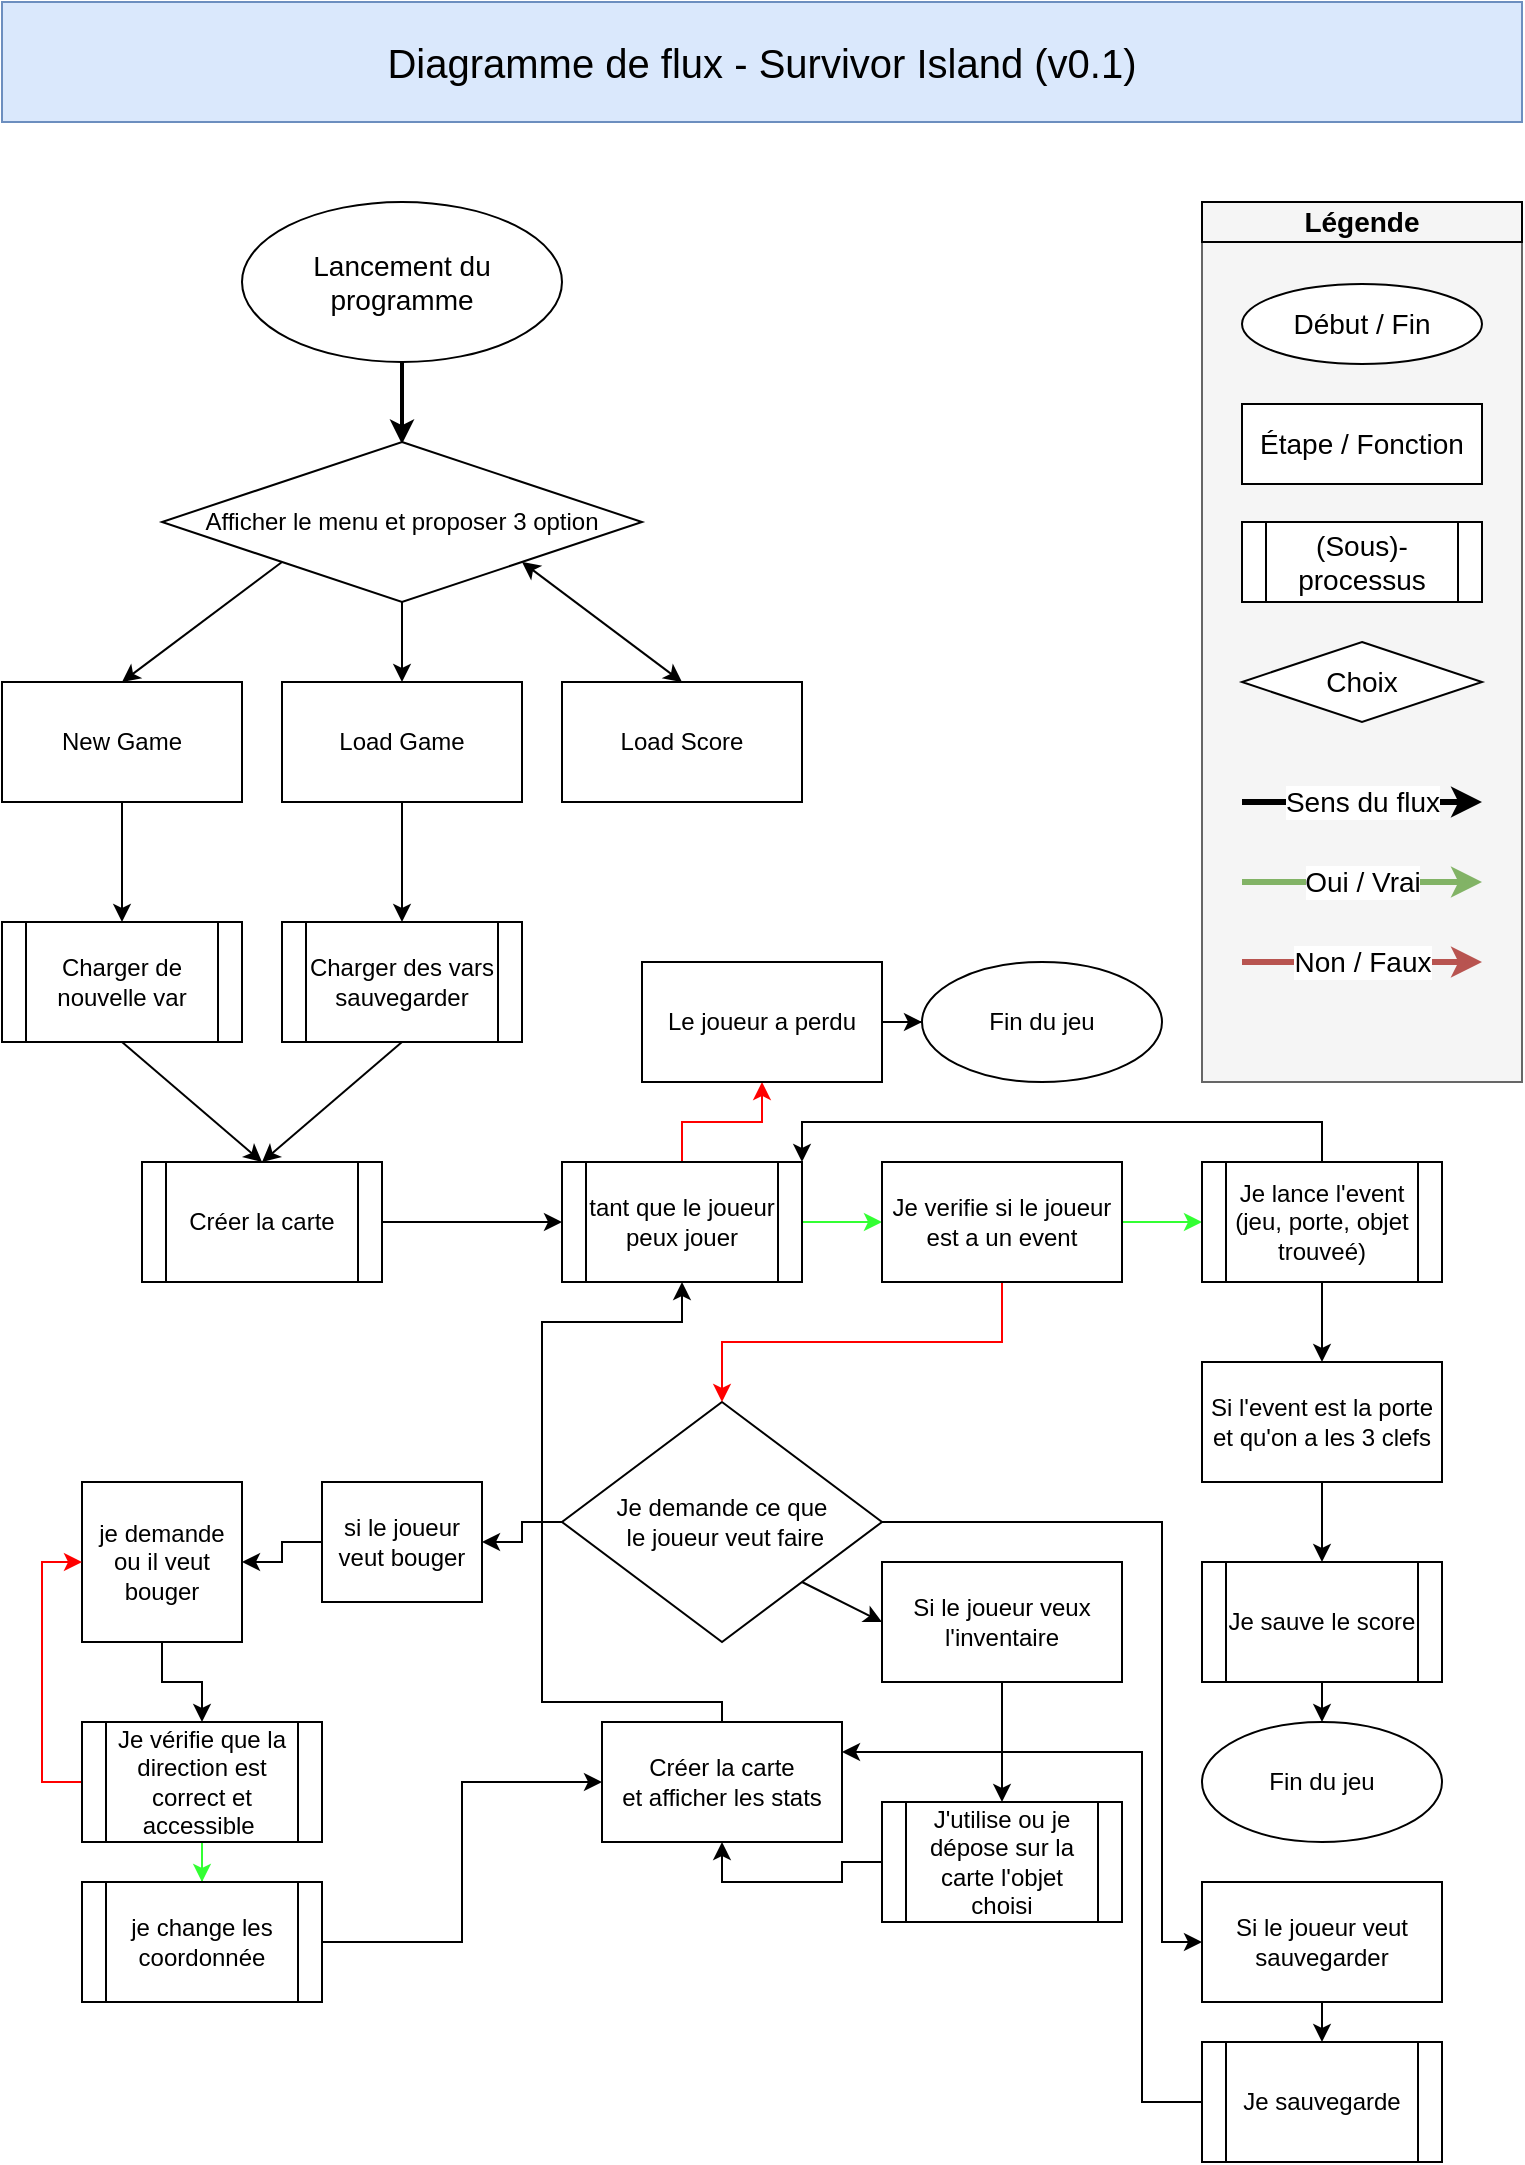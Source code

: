 <mxfile version="13.4.4" type="github" pages="2">
  <diagram id="AzEIsDcafKTdZ0FQHEe2" name="Main">
    <mxGraphModel dx="1038" dy="548" grid="1" gridSize="10" guides="1" tooltips="1" connect="1" arrows="1" fold="1" page="1" pageScale="1" pageWidth="827" pageHeight="1169" math="0" shadow="0">
      <root>
        <mxCell id="0" />
        <mxCell id="1" parent="0" />
        <mxCell id="J1IrTUOo9NOY3ZXj8_wb-12" value="" style="rounded=0;whiteSpace=wrap;html=1;fontSize=14;fillColor=#f5f5f5;strokeColor=#666666;fontColor=#333333;" parent="1" vertex="1">
          <mxGeometry x="640" y="120" width="160" height="440" as="geometry" />
        </mxCell>
        <mxCell id="J1IrTUOo9NOY3ZXj8_wb-1" value="Diagramme de flux - Survivor Island (v0.1)" style="text;html=1;strokeColor=#6c8ebf;fillColor=#dae8fc;align=center;verticalAlign=middle;whiteSpace=wrap;rounded=0;fontSize=20;" parent="1" vertex="1">
          <mxGeometry x="40" y="20" width="760" height="60" as="geometry" />
        </mxCell>
        <mxCell id="J1IrTUOo9NOY3ZXj8_wb-2" value="Début / Fin" style="ellipse;whiteSpace=wrap;html=1;fontSize=14;" parent="1" vertex="1">
          <mxGeometry x="660" y="161" width="120" height="40" as="geometry" />
        </mxCell>
        <mxCell id="J1IrTUOo9NOY3ZXj8_wb-3" value="Étape / Fonction" style="rounded=0;whiteSpace=wrap;html=1;fontSize=14;" parent="1" vertex="1">
          <mxGeometry x="660" y="221" width="120" height="40" as="geometry" />
        </mxCell>
        <mxCell id="J1IrTUOo9NOY3ZXj8_wb-4" value="Choix" style="rhombus;whiteSpace=wrap;html=1;fontSize=14;" parent="1" vertex="1">
          <mxGeometry x="660" y="340" width="120" height="40" as="geometry" />
        </mxCell>
        <mxCell id="J1IrTUOo9NOY3ZXj8_wb-6" value="Sens du flux" style="endArrow=classic;html=1;fontSize=14;strokeWidth=3;" parent="1" edge="1">
          <mxGeometry width="50" height="50" relative="1" as="geometry">
            <mxPoint x="660" y="420" as="sourcePoint" />
            <mxPoint x="780" y="420" as="targetPoint" />
          </mxGeometry>
        </mxCell>
        <mxCell id="J1IrTUOo9NOY3ZXj8_wb-7" value="&lt;div&gt;Oui / Vrai&lt;/div&gt;" style="endArrow=classic;html=1;fontSize=14;fillColor=#d5e8d4;strokeColor=#82b366;strokeWidth=3;" parent="1" edge="1">
          <mxGeometry width="50" height="50" relative="1" as="geometry">
            <mxPoint x="660" y="460" as="sourcePoint" />
            <mxPoint x="780" y="460" as="targetPoint" />
          </mxGeometry>
        </mxCell>
        <mxCell id="J1IrTUOo9NOY3ZXj8_wb-11" value="Non / Faux" style="endArrow=classic;html=1;fontSize=14;fillColor=#f8cecc;strokeColor=#b85450;strokeWidth=3;" parent="1" edge="1">
          <mxGeometry width="50" height="50" relative="1" as="geometry">
            <mxPoint x="660" y="500" as="sourcePoint" />
            <mxPoint x="780" y="500" as="targetPoint" />
          </mxGeometry>
        </mxCell>
        <mxCell id="J1IrTUOo9NOY3ZXj8_wb-13" value="Légende" style="text;html=1;strokeColor=#000000;fillColor=none;align=center;verticalAlign=middle;whiteSpace=wrap;rounded=0;fontSize=14;fontStyle=1" parent="1" vertex="1">
          <mxGeometry x="640" y="120" width="160" height="20" as="geometry" />
        </mxCell>
        <mxCell id="J1IrTUOo9NOY3ZXj8_wb-15" value="Lancement du programme" style="ellipse;whiteSpace=wrap;html=1;fontSize=14;" parent="1" vertex="1">
          <mxGeometry x="160" y="120" width="160" height="80" as="geometry" />
        </mxCell>
        <mxCell id="J1IrTUOo9NOY3ZXj8_wb-19" value="" style="endArrow=classic;html=1;fontSize=14;strokeWidth=2;exitX=0.5;exitY=1;exitDx=0;exitDy=0;entryX=0.5;entryY=0;entryDx=0;entryDy=0;" parent="1" source="J1IrTUOo9NOY3ZXj8_wb-15" edge="1">
          <mxGeometry width="50" height="50" relative="1" as="geometry">
            <mxPoint x="390" y="180.5" as="sourcePoint" />
            <mxPoint x="240" y="241" as="targetPoint" />
          </mxGeometry>
        </mxCell>
        <mxCell id="i5pnl8YPn5c8DjLy_5TZ-1" value="(Sous)-processus" style="shape=process;whiteSpace=wrap;html=1;backgroundOutline=1;fontSize=14;" parent="1" vertex="1">
          <mxGeometry x="660" y="280" width="120" height="40" as="geometry" />
        </mxCell>
        <mxCell id="OEOKQI-eKIe9LrGtlkYa-2" value="Afficher le menu et proposer 3 option" style="rhombus;whiteSpace=wrap;html=1;" parent="1" vertex="1">
          <mxGeometry x="120" y="240" width="240" height="80" as="geometry" />
        </mxCell>
        <mxCell id="OEOKQI-eKIe9LrGtlkYa-6" value="" style="endArrow=classic;html=1;exitX=0.5;exitY=1;exitDx=0;exitDy=0;entryX=0.5;entryY=0;entryDx=0;entryDy=0;" parent="1" source="OEOKQI-eKIe9LrGtlkYa-2" target="5nfX74ZdlAHGsx7aPMXG-9" edge="1">
          <mxGeometry width="50" height="50" relative="1" as="geometry">
            <mxPoint x="390" y="380" as="sourcePoint" />
            <mxPoint x="240" y="360" as="targetPoint" />
          </mxGeometry>
        </mxCell>
        <mxCell id="OEOKQI-eKIe9LrGtlkYa-7" value="" style="endArrow=classic;html=1;entryX=0.5;entryY=0;entryDx=0;entryDy=0;exitX=0;exitY=1;exitDx=0;exitDy=0;" parent="1" source="OEOKQI-eKIe9LrGtlkYa-2" target="5nfX74ZdlAHGsx7aPMXG-11" edge="1">
          <mxGeometry width="50" height="50" relative="1" as="geometry">
            <mxPoint x="390" y="380" as="sourcePoint" />
            <mxPoint x="100" y="360" as="targetPoint" />
          </mxGeometry>
        </mxCell>
        <mxCell id="OEOKQI-eKIe9LrGtlkYa-8" value="" style="endArrow=classic;startArrow=classic;html=1;entryX=1;entryY=1;entryDx=0;entryDy=0;exitX=0.5;exitY=0;exitDx=0;exitDy=0;" parent="1" source="5nfX74ZdlAHGsx7aPMXG-8" target="OEOKQI-eKIe9LrGtlkYa-2" edge="1">
          <mxGeometry width="50" height="50" relative="1" as="geometry">
            <mxPoint x="380" y="360" as="sourcePoint" />
            <mxPoint x="440" y="330" as="targetPoint" />
          </mxGeometry>
        </mxCell>
        <mxCell id="OEOKQI-eKIe9LrGtlkYa-9" value="Charger de nouvelle var" style="shape=process;whiteSpace=wrap;html=1;backgroundOutline=1;" parent="1" vertex="1">
          <mxGeometry x="40" y="480" width="120" height="60" as="geometry" />
        </mxCell>
        <mxCell id="OEOKQI-eKIe9LrGtlkYa-10" value="Charger des vars sauvegarder" style="shape=process;whiteSpace=wrap;html=1;backgroundOutline=1;" parent="1" vertex="1">
          <mxGeometry x="180" y="480" width="120" height="60" as="geometry" />
        </mxCell>
        <mxCell id="OEOKQI-eKIe9LrGtlkYa-11" value="" style="endArrow=classic;html=1;exitX=0.5;exitY=1;exitDx=0;exitDy=0;entryX=0.5;entryY=0;entryDx=0;entryDy=0;" parent="1" source="5nfX74ZdlAHGsx7aPMXG-9" target="OEOKQI-eKIe9LrGtlkYa-10" edge="1">
          <mxGeometry width="50" height="50" relative="1" as="geometry">
            <mxPoint x="240" y="420" as="sourcePoint" />
            <mxPoint x="440" y="530" as="targetPoint" />
          </mxGeometry>
        </mxCell>
        <mxCell id="OEOKQI-eKIe9LrGtlkYa-12" value="" style="endArrow=classic;html=1;exitX=0.5;exitY=1;exitDx=0;exitDy=0;entryX=0.5;entryY=0;entryDx=0;entryDy=0;" parent="1" source="5nfX74ZdlAHGsx7aPMXG-11" target="OEOKQI-eKIe9LrGtlkYa-9" edge="1">
          <mxGeometry width="50" height="50" relative="1" as="geometry">
            <mxPoint x="100" y="420" as="sourcePoint" />
            <mxPoint x="250" y="490" as="targetPoint" />
          </mxGeometry>
        </mxCell>
        <mxCell id="OEOKQI-eKIe9LrGtlkYa-13" value="Créer la carte" style="shape=process;whiteSpace=wrap;html=1;backgroundOutline=1;" parent="1" vertex="1">
          <mxGeometry x="110" y="600" width="120" height="60" as="geometry" />
        </mxCell>
        <mxCell id="OEOKQI-eKIe9LrGtlkYa-15" value="" style="endArrow=classic;html=1;entryX=0.5;entryY=0;entryDx=0;entryDy=0;exitX=0.5;exitY=1;exitDx=0;exitDy=0;" parent="1" source="OEOKQI-eKIe9LrGtlkYa-10" target="OEOKQI-eKIe9LrGtlkYa-13" edge="1">
          <mxGeometry width="50" height="50" relative="1" as="geometry">
            <mxPoint x="390" y="680" as="sourcePoint" />
            <mxPoint x="440" y="630" as="targetPoint" />
          </mxGeometry>
        </mxCell>
        <mxCell id="OEOKQI-eKIe9LrGtlkYa-16" value="" style="endArrow=classic;html=1;entryX=0.5;entryY=0;entryDx=0;entryDy=0;exitX=0.5;exitY=1;exitDx=0;exitDy=0;" parent="1" source="OEOKQI-eKIe9LrGtlkYa-9" target="OEOKQI-eKIe9LrGtlkYa-13" edge="1">
          <mxGeometry width="50" height="50" relative="1" as="geometry">
            <mxPoint x="250" y="550" as="sourcePoint" />
            <mxPoint x="180" y="610" as="targetPoint" />
          </mxGeometry>
        </mxCell>
        <mxCell id="5nfX74ZdlAHGsx7aPMXG-21" style="edgeStyle=orthogonalEdgeStyle;rounded=0;orthogonalLoop=1;jettySize=auto;html=1;strokeColor=#33FF33;" edge="1" parent="1" source="OEOKQI-eKIe9LrGtlkYa-17" target="5nfX74ZdlAHGsx7aPMXG-20">
          <mxGeometry relative="1" as="geometry" />
        </mxCell>
        <mxCell id="5nfX74ZdlAHGsx7aPMXG-27" style="edgeStyle=orthogonalEdgeStyle;rounded=0;orthogonalLoop=1;jettySize=auto;html=1;entryX=0.5;entryY=1;entryDx=0;entryDy=0;strokeColor=#FF0000;" edge="1" parent="1" source="OEOKQI-eKIe9LrGtlkYa-17" target="5nfX74ZdlAHGsx7aPMXG-26">
          <mxGeometry relative="1" as="geometry" />
        </mxCell>
        <mxCell id="OEOKQI-eKIe9LrGtlkYa-17" value="tant que le joueur peux jouer" style="shape=process;whiteSpace=wrap;html=1;backgroundOutline=1;" parent="1" vertex="1">
          <mxGeometry x="320" y="600" width="120" height="60" as="geometry" />
        </mxCell>
        <mxCell id="OEOKQI-eKIe9LrGtlkYa-18" value="" style="endArrow=classic;html=1;exitX=1;exitY=0.5;exitDx=0;exitDy=0;entryX=0;entryY=0.5;entryDx=0;entryDy=0;" parent="1" source="OEOKQI-eKIe9LrGtlkYa-13" target="OEOKQI-eKIe9LrGtlkYa-17" edge="1">
          <mxGeometry width="50" height="50" relative="1" as="geometry">
            <mxPoint x="390" y="780" as="sourcePoint" />
            <mxPoint x="440" y="730" as="targetPoint" />
          </mxGeometry>
        </mxCell>
        <mxCell id="5nfX74ZdlAHGsx7aPMXG-4" style="edgeStyle=orthogonalEdgeStyle;rounded=0;orthogonalLoop=1;jettySize=auto;html=1;entryX=1;entryY=0.5;entryDx=0;entryDy=0;" edge="1" parent="1" source="OEOKQI-eKIe9LrGtlkYa-20" target="5nfX74ZdlAHGsx7aPMXG-3">
          <mxGeometry relative="1" as="geometry" />
        </mxCell>
        <mxCell id="5nfX74ZdlAHGsx7aPMXG-42" style="edgeStyle=orthogonalEdgeStyle;rounded=0;orthogonalLoop=1;jettySize=auto;html=1;entryX=0;entryY=0.5;entryDx=0;entryDy=0;strokeColor=#000000;" edge="1" parent="1" source="OEOKQI-eKIe9LrGtlkYa-20" target="5nfX74ZdlAHGsx7aPMXG-39">
          <mxGeometry relative="1" as="geometry">
            <Array as="points">
              <mxPoint x="620" y="780" />
              <mxPoint x="620" y="990" />
            </Array>
          </mxGeometry>
        </mxCell>
        <mxCell id="OEOKQI-eKIe9LrGtlkYa-20" value="Je demande ce que&lt;br&gt;&amp;nbsp;le joueur veut faire" style="rhombus;whiteSpace=wrap;html=1;" parent="1" vertex="1">
          <mxGeometry x="320" y="720" width="160" height="120" as="geometry" />
        </mxCell>
        <mxCell id="5nfX74ZdlAHGsx7aPMXG-6" style="edgeStyle=orthogonalEdgeStyle;rounded=0;orthogonalLoop=1;jettySize=auto;html=1;" edge="1" parent="1" source="5nfX74ZdlAHGsx7aPMXG-3" target="5nfX74ZdlAHGsx7aPMXG-5">
          <mxGeometry relative="1" as="geometry" />
        </mxCell>
        <mxCell id="5nfX74ZdlAHGsx7aPMXG-3" value="si le joueur veut bouger" style="rounded=0;whiteSpace=wrap;html=1;" vertex="1" parent="1">
          <mxGeometry x="200" y="760" width="80" height="60" as="geometry" />
        </mxCell>
        <mxCell id="5nfX74ZdlAHGsx7aPMXG-12" style="edgeStyle=orthogonalEdgeStyle;rounded=0;orthogonalLoop=1;jettySize=auto;html=1;" edge="1" parent="1" source="5nfX74ZdlAHGsx7aPMXG-5" target="5nfX74ZdlAHGsx7aPMXG-7">
          <mxGeometry relative="1" as="geometry" />
        </mxCell>
        <mxCell id="5nfX74ZdlAHGsx7aPMXG-5" value="je demande ou il veut bouger" style="whiteSpace=wrap;html=1;aspect=fixed;" vertex="1" parent="1">
          <mxGeometry x="80" y="760" width="80" height="80" as="geometry" />
        </mxCell>
        <mxCell id="5nfX74ZdlAHGsx7aPMXG-13" style="edgeStyle=orthogonalEdgeStyle;rounded=0;orthogonalLoop=1;jettySize=auto;html=1;entryX=0;entryY=0.5;entryDx=0;entryDy=0;fillColor=#f8cecc;strokeColor=#FF0000;" edge="1" parent="1" source="5nfX74ZdlAHGsx7aPMXG-7" target="5nfX74ZdlAHGsx7aPMXG-5">
          <mxGeometry relative="1" as="geometry">
            <Array as="points">
              <mxPoint x="60" y="910" />
              <mxPoint x="60" y="800" />
            </Array>
          </mxGeometry>
        </mxCell>
        <mxCell id="5nfX74ZdlAHGsx7aPMXG-16" style="edgeStyle=orthogonalEdgeStyle;rounded=0;orthogonalLoop=1;jettySize=auto;html=1;strokeColor=#33FF33;" edge="1" parent="1" source="5nfX74ZdlAHGsx7aPMXG-7" target="5nfX74ZdlAHGsx7aPMXG-14">
          <mxGeometry relative="1" as="geometry" />
        </mxCell>
        <mxCell id="5nfX74ZdlAHGsx7aPMXG-7" value="Je vérifie que la direction est correct et accessible&amp;nbsp;" style="shape=process;whiteSpace=wrap;html=1;backgroundOutline=1;" vertex="1" parent="1">
          <mxGeometry x="80" y="880" width="120" height="60" as="geometry" />
        </mxCell>
        <mxCell id="5nfX74ZdlAHGsx7aPMXG-8" value="&lt;span&gt;Load Score&lt;/span&gt;" style="rounded=0;whiteSpace=wrap;html=1;" vertex="1" parent="1">
          <mxGeometry x="320" y="360" width="120" height="60" as="geometry" />
        </mxCell>
        <mxCell id="5nfX74ZdlAHGsx7aPMXG-9" value="Load Game" style="rounded=0;whiteSpace=wrap;html=1;" vertex="1" parent="1">
          <mxGeometry x="180" y="360" width="120" height="60" as="geometry" />
        </mxCell>
        <mxCell id="5nfX74ZdlAHGsx7aPMXG-11" value="New Game" style="rounded=0;whiteSpace=wrap;html=1;" vertex="1" parent="1">
          <mxGeometry x="40" y="360" width="120" height="60" as="geometry" />
        </mxCell>
        <mxCell id="5nfX74ZdlAHGsx7aPMXG-17" style="edgeStyle=orthogonalEdgeStyle;rounded=0;orthogonalLoop=1;jettySize=auto;html=1;entryX=0;entryY=0.5;entryDx=0;entryDy=0;" edge="1" parent="1" source="5nfX74ZdlAHGsx7aPMXG-14" target="5nfX74ZdlAHGsx7aPMXG-15">
          <mxGeometry relative="1" as="geometry" />
        </mxCell>
        <mxCell id="5nfX74ZdlAHGsx7aPMXG-14" value="je change les coordonnée" style="shape=process;whiteSpace=wrap;html=1;backgroundOutline=1;" vertex="1" parent="1">
          <mxGeometry x="80" y="960" width="120" height="60" as="geometry" />
        </mxCell>
        <mxCell id="5nfX74ZdlAHGsx7aPMXG-18" style="edgeStyle=orthogonalEdgeStyle;rounded=0;orthogonalLoop=1;jettySize=auto;html=1;strokeColor=#000000;" edge="1" parent="1" source="5nfX74ZdlAHGsx7aPMXG-15">
          <mxGeometry relative="1" as="geometry">
            <mxPoint x="380" y="660" as="targetPoint" />
            <Array as="points">
              <mxPoint x="400" y="870" />
              <mxPoint x="310" y="870" />
              <mxPoint x="310" y="680" />
              <mxPoint x="380" y="680" />
              <mxPoint x="380" y="660" />
            </Array>
          </mxGeometry>
        </mxCell>
        <mxCell id="5nfX74ZdlAHGsx7aPMXG-15" value="Créer la carte&lt;br&gt;et afficher les stats" style="rounded=0;whiteSpace=wrap;html=1;" vertex="1" parent="1">
          <mxGeometry x="340" y="880" width="120" height="60" as="geometry" />
        </mxCell>
        <mxCell id="5nfX74ZdlAHGsx7aPMXG-22" style="edgeStyle=orthogonalEdgeStyle;rounded=0;orthogonalLoop=1;jettySize=auto;html=1;entryX=0.5;entryY=0;entryDx=0;entryDy=0;strokeColor=#FF0000;" edge="1" parent="1" source="5nfX74ZdlAHGsx7aPMXG-20" target="OEOKQI-eKIe9LrGtlkYa-20">
          <mxGeometry relative="1" as="geometry" />
        </mxCell>
        <mxCell id="5nfX74ZdlAHGsx7aPMXG-24" style="edgeStyle=orthogonalEdgeStyle;rounded=0;orthogonalLoop=1;jettySize=auto;html=1;strokeColor=#33FF33;" edge="1" parent="1" source="5nfX74ZdlAHGsx7aPMXG-20" target="5nfX74ZdlAHGsx7aPMXG-23">
          <mxGeometry relative="1" as="geometry" />
        </mxCell>
        <mxCell id="5nfX74ZdlAHGsx7aPMXG-20" value="Je verifie si le joueur est a un event" style="rounded=0;whiteSpace=wrap;html=1;" vertex="1" parent="1">
          <mxGeometry x="480" y="600" width="120" height="60" as="geometry" />
        </mxCell>
        <mxCell id="5nfX74ZdlAHGsx7aPMXG-30" style="edgeStyle=orthogonalEdgeStyle;rounded=0;orthogonalLoop=1;jettySize=auto;html=1;entryX=1;entryY=0;entryDx=0;entryDy=0;strokeColor=#000000;" edge="1" parent="1" source="5nfX74ZdlAHGsx7aPMXG-23" target="OEOKQI-eKIe9LrGtlkYa-17">
          <mxGeometry relative="1" as="geometry">
            <Array as="points">
              <mxPoint x="700" y="580" />
              <mxPoint x="440" y="580" />
            </Array>
          </mxGeometry>
        </mxCell>
        <mxCell id="5nfX74ZdlAHGsx7aPMXG-32" style="edgeStyle=orthogonalEdgeStyle;rounded=0;orthogonalLoop=1;jettySize=auto;html=1;entryX=0.5;entryY=0;entryDx=0;entryDy=0;strokeColor=#000000;" edge="1" parent="1" source="5nfX74ZdlAHGsx7aPMXG-23" target="5nfX74ZdlAHGsx7aPMXG-31">
          <mxGeometry relative="1" as="geometry" />
        </mxCell>
        <mxCell id="5nfX74ZdlAHGsx7aPMXG-23" value="Je lance l&#39;event&lt;br&gt;(jeu, porte, objet trouveé)" style="shape=process;whiteSpace=wrap;html=1;backgroundOutline=1;" vertex="1" parent="1">
          <mxGeometry x="640" y="600" width="120" height="60" as="geometry" />
        </mxCell>
        <mxCell id="5nfX74ZdlAHGsx7aPMXG-29" style="edgeStyle=orthogonalEdgeStyle;rounded=0;orthogonalLoop=1;jettySize=auto;html=1;" edge="1" parent="1" source="5nfX74ZdlAHGsx7aPMXG-26" target="5nfX74ZdlAHGsx7aPMXG-28">
          <mxGeometry relative="1" as="geometry" />
        </mxCell>
        <mxCell id="5nfX74ZdlAHGsx7aPMXG-26" value="Le joueur a perdu" style="rounded=0;whiteSpace=wrap;html=1;" vertex="1" parent="1">
          <mxGeometry x="360" y="500" width="120" height="60" as="geometry" />
        </mxCell>
        <mxCell id="5nfX74ZdlAHGsx7aPMXG-28" value="Fin du jeu" style="ellipse;whiteSpace=wrap;html=1;" vertex="1" parent="1">
          <mxGeometry x="500" y="500" width="120" height="60" as="geometry" />
        </mxCell>
        <mxCell id="5nfX74ZdlAHGsx7aPMXG-33" style="edgeStyle=orthogonalEdgeStyle;rounded=0;orthogonalLoop=1;jettySize=auto;html=1;strokeColor=#000000;entryX=0.5;entryY=0;entryDx=0;entryDy=0;" edge="1" parent="1" source="5nfX74ZdlAHGsx7aPMXG-31" target="5nfX74ZdlAHGsx7aPMXG-36">
          <mxGeometry relative="1" as="geometry">
            <mxPoint x="700" y="800" as="targetPoint" />
          </mxGeometry>
        </mxCell>
        <mxCell id="5nfX74ZdlAHGsx7aPMXG-31" value="Si l&#39;event est la porte et qu&#39;on a les 3 clefs" style="rounded=0;whiteSpace=wrap;html=1;" vertex="1" parent="1">
          <mxGeometry x="640" y="700" width="120" height="60" as="geometry" />
        </mxCell>
        <mxCell id="5nfX74ZdlAHGsx7aPMXG-36" value="Je sauve le score" style="shape=process;whiteSpace=wrap;html=1;backgroundOutline=1;" vertex="1" parent="1">
          <mxGeometry x="640" y="800" width="120" height="60" as="geometry" />
        </mxCell>
        <mxCell id="5nfX74ZdlAHGsx7aPMXG-37" value="Fin du jeu" style="ellipse;whiteSpace=wrap;html=1;" vertex="1" parent="1">
          <mxGeometry x="640" y="880" width="120" height="60" as="geometry" />
        </mxCell>
        <mxCell id="5nfX74ZdlAHGsx7aPMXG-38" value="" style="endArrow=classic;html=1;strokeColor=#000000;exitX=0.5;exitY=1;exitDx=0;exitDy=0;entryX=0.5;entryY=0;entryDx=0;entryDy=0;" edge="1" parent="1" source="5nfX74ZdlAHGsx7aPMXG-36" target="5nfX74ZdlAHGsx7aPMXG-37">
          <mxGeometry width="50" height="50" relative="1" as="geometry">
            <mxPoint x="440" y="840" as="sourcePoint" />
            <mxPoint x="490" y="790" as="targetPoint" />
          </mxGeometry>
        </mxCell>
        <mxCell id="5nfX74ZdlAHGsx7aPMXG-39" value="Si le joueur veut sauvegarder" style="rounded=0;whiteSpace=wrap;html=1;" vertex="1" parent="1">
          <mxGeometry x="640" y="960" width="120" height="60" as="geometry" />
        </mxCell>
        <mxCell id="5nfX74ZdlAHGsx7aPMXG-44" style="edgeStyle=orthogonalEdgeStyle;rounded=0;orthogonalLoop=1;jettySize=auto;html=1;entryX=1;entryY=0.25;entryDx=0;entryDy=0;strokeColor=#000000;" edge="1" parent="1" source="5nfX74ZdlAHGsx7aPMXG-40" target="5nfX74ZdlAHGsx7aPMXG-15">
          <mxGeometry relative="1" as="geometry">
            <Array as="points">
              <mxPoint x="610" y="1070" />
              <mxPoint x="610" y="895" />
            </Array>
          </mxGeometry>
        </mxCell>
        <mxCell id="5nfX74ZdlAHGsx7aPMXG-40" value="Je sauvegarde" style="shape=process;whiteSpace=wrap;html=1;backgroundOutline=1;" vertex="1" parent="1">
          <mxGeometry x="640" y="1040" width="120" height="60" as="geometry" />
        </mxCell>
        <mxCell id="5nfX74ZdlAHGsx7aPMXG-41" value="" style="endArrow=classic;html=1;strokeColor=#000000;exitX=0.5;exitY=1;exitDx=0;exitDy=0;entryX=0.5;entryY=0;entryDx=0;entryDy=0;" edge="1" parent="1" source="5nfX74ZdlAHGsx7aPMXG-39" target="5nfX74ZdlAHGsx7aPMXG-40">
          <mxGeometry width="50" height="50" relative="1" as="geometry">
            <mxPoint x="440" y="1110" as="sourcePoint" />
            <mxPoint x="490" y="1060" as="targetPoint" />
          </mxGeometry>
        </mxCell>
        <mxCell id="5nfX74ZdlAHGsx7aPMXG-48" style="edgeStyle=orthogonalEdgeStyle;rounded=0;orthogonalLoop=1;jettySize=auto;html=1;entryX=0.5;entryY=0;entryDx=0;entryDy=0;strokeColor=#000000;" edge="1" parent="1" source="5nfX74ZdlAHGsx7aPMXG-45" target="5nfX74ZdlAHGsx7aPMXG-47">
          <mxGeometry relative="1" as="geometry" />
        </mxCell>
        <mxCell id="5nfX74ZdlAHGsx7aPMXG-45" value="Si le joueur veux l&#39;inventaire" style="rounded=0;whiteSpace=wrap;html=1;" vertex="1" parent="1">
          <mxGeometry x="480" y="800" width="120" height="60" as="geometry" />
        </mxCell>
        <mxCell id="5nfX74ZdlAHGsx7aPMXG-46" value="" style="endArrow=classic;html=1;strokeColor=#000000;exitX=1;exitY=1;exitDx=0;exitDy=0;entryX=0;entryY=0.5;entryDx=0;entryDy=0;" edge="1" parent="1" source="OEOKQI-eKIe9LrGtlkYa-20" target="5nfX74ZdlAHGsx7aPMXG-45">
          <mxGeometry width="50" height="50" relative="1" as="geometry">
            <mxPoint x="440" y="920" as="sourcePoint" />
            <mxPoint x="490" y="870" as="targetPoint" />
          </mxGeometry>
        </mxCell>
        <mxCell id="5nfX74ZdlAHGsx7aPMXG-49" style="edgeStyle=orthogonalEdgeStyle;rounded=0;orthogonalLoop=1;jettySize=auto;html=1;entryX=0.5;entryY=1;entryDx=0;entryDy=0;strokeColor=#000000;" edge="1" parent="1" source="5nfX74ZdlAHGsx7aPMXG-47" target="5nfX74ZdlAHGsx7aPMXG-15">
          <mxGeometry relative="1" as="geometry" />
        </mxCell>
        <mxCell id="5nfX74ZdlAHGsx7aPMXG-47" value="J&#39;utilise ou je dépose sur la carte l&#39;objet choisi" style="shape=process;whiteSpace=wrap;html=1;backgroundOutline=1;" vertex="1" parent="1">
          <mxGeometry x="480" y="920" width="120" height="60" as="geometry" />
        </mxCell>
      </root>
    </mxGraphModel>
  </diagram>
  <diagram name="DataInitialization" id="Hzd9iCR9h2EO_1jAb71H">
    <mxGraphModel dx="1038" dy="607" grid="1" gridSize="10" guides="1" tooltips="1" connect="1" arrows="1" fold="1" page="1" pageScale="1" pageWidth="827" pageHeight="1169" math="0" shadow="0">
      <root>
        <mxCell id="fu7kZ0SEieJU177dOTh--0" />
        <mxCell id="fu7kZ0SEieJU177dOTh--1" parent="fu7kZ0SEieJU177dOTh--0" />
        <mxCell id="fu7kZ0SEieJU177dOTh--2" value="" style="rounded=0;whiteSpace=wrap;html=1;fontSize=14;fillColor=#f5f5f5;strokeColor=#666666;fontColor=#333333;" vertex="1" parent="fu7kZ0SEieJU177dOTh--1">
          <mxGeometry x="640" y="120" width="160" height="440" as="geometry" />
        </mxCell>
        <mxCell id="fu7kZ0SEieJU177dOTh--3" value="Diagramme de flux - Le petit train robot&lt;br&gt;Initialisation des données" style="text;html=1;strokeColor=#6c8ebf;fillColor=#dae8fc;align=center;verticalAlign=middle;whiteSpace=wrap;rounded=0;fontSize=20;" vertex="1" parent="fu7kZ0SEieJU177dOTh--1">
          <mxGeometry x="40" y="20" width="760" height="60" as="geometry" />
        </mxCell>
        <mxCell id="fu7kZ0SEieJU177dOTh--4" value="Début / Fin" style="ellipse;whiteSpace=wrap;html=1;fontSize=14;" vertex="1" parent="fu7kZ0SEieJU177dOTh--1">
          <mxGeometry x="660" y="161" width="120" height="40" as="geometry" />
        </mxCell>
        <mxCell id="fu7kZ0SEieJU177dOTh--5" value="Étape / Fonction" style="rounded=0;whiteSpace=wrap;html=1;fontSize=14;" vertex="1" parent="fu7kZ0SEieJU177dOTh--1">
          <mxGeometry x="660" y="221" width="120" height="40" as="geometry" />
        </mxCell>
        <mxCell id="fu7kZ0SEieJU177dOTh--6" value="Choix" style="rhombus;whiteSpace=wrap;html=1;fontSize=14;" vertex="1" parent="fu7kZ0SEieJU177dOTh--1">
          <mxGeometry x="660" y="340" width="120" height="40" as="geometry" />
        </mxCell>
        <mxCell id="fu7kZ0SEieJU177dOTh--7" value="Sens du flux" style="endArrow=classic;html=1;fontSize=14;strokeWidth=3;" edge="1" parent="fu7kZ0SEieJU177dOTh--1">
          <mxGeometry width="50" height="50" relative="1" as="geometry">
            <mxPoint x="660" y="420" as="sourcePoint" />
            <mxPoint x="780" y="420" as="targetPoint" />
          </mxGeometry>
        </mxCell>
        <mxCell id="fu7kZ0SEieJU177dOTh--8" value="&lt;div&gt;Oui / Vrai&lt;/div&gt;" style="endArrow=classic;html=1;fontSize=14;fillColor=#d5e8d4;strokeColor=#82b366;strokeWidth=3;" edge="1" parent="fu7kZ0SEieJU177dOTh--1">
          <mxGeometry width="50" height="50" relative="1" as="geometry">
            <mxPoint x="660" y="460" as="sourcePoint" />
            <mxPoint x="780" y="460" as="targetPoint" />
          </mxGeometry>
        </mxCell>
        <mxCell id="fu7kZ0SEieJU177dOTh--9" value="Non / Faux" style="endArrow=classic;html=1;fontSize=14;fillColor=#f8cecc;strokeColor=#b85450;strokeWidth=3;" edge="1" parent="fu7kZ0SEieJU177dOTh--1">
          <mxGeometry width="50" height="50" relative="1" as="geometry">
            <mxPoint x="660" y="500" as="sourcePoint" />
            <mxPoint x="780" y="500" as="targetPoint" />
          </mxGeometry>
        </mxCell>
        <mxCell id="fu7kZ0SEieJU177dOTh--10" value="Légende" style="text;html=1;strokeColor=#000000;fillColor=none;align=center;verticalAlign=middle;whiteSpace=wrap;rounded=0;fontSize=14;fontStyle=1" vertex="1" parent="fu7kZ0SEieJU177dOTh--1">
          <mxGeometry x="640" y="120" width="160" height="20" as="geometry" />
        </mxCell>
        <mxCell id="fu7kZ0SEieJU177dOTh--11" value="Entrée dans&lt;br&gt;le processus" style="ellipse;whiteSpace=wrap;html=1;fontSize=14;" vertex="1" parent="fu7kZ0SEieJU177dOTh--1">
          <mxGeometry x="40" y="120" width="160" height="80" as="geometry" />
        </mxCell>
        <mxCell id="fu7kZ0SEieJU177dOTh--12" value="Demander la longueur&lt;br&gt;de la voie ferrée&lt;br&gt;&lt;b&gt;RailroadLength&lt;/b&gt;" style="rounded=0;whiteSpace=wrap;html=1;fontSize=14;" vertex="1" parent="fu7kZ0SEieJU177dOTh--1">
          <mxGeometry x="40" y="241" width="160" height="79" as="geometry" />
        </mxCell>
        <mxCell id="fu7kZ0SEieJU177dOTh--13" style="edgeStyle=orthogonalEdgeStyle;rounded=0;orthogonalLoop=1;jettySize=auto;html=1;exitX=0.5;exitY=1;exitDx=0;exitDy=0;entryX=0.5;entryY=0;entryDx=0;entryDy=0;strokeWidth=2;fontSize=14;" edge="1" parent="fu7kZ0SEieJU177dOTh--1" target="fu7kZ0SEieJU177dOTh--31" source="fu7kZ0SEieJU177dOTh--30">
          <mxGeometry relative="1" as="geometry">
            <mxPoint x="120" y="559" as="sourcePoint" />
            <mxPoint x="120" y="600" as="targetPoint" />
          </mxGeometry>
        </mxCell>
        <mxCell id="fu7kZ0SEieJU177dOTh--14" value="" style="endArrow=classic;html=1;fontSize=14;strokeWidth=2;exitX=0.5;exitY=1;exitDx=0;exitDy=0;entryX=0.5;entryY=0;entryDx=0;entryDy=0;" edge="1" parent="fu7kZ0SEieJU177dOTh--1" source="fu7kZ0SEieJU177dOTh--11" target="fu7kZ0SEieJU177dOTh--12">
          <mxGeometry width="50" height="50" relative="1" as="geometry">
            <mxPoint x="270" y="180.5" as="sourcePoint" />
            <mxPoint x="390" y="180.5" as="targetPoint" />
          </mxGeometry>
        </mxCell>
        <mxCell id="fu7kZ0SEieJU177dOTh--15" value="" style="endArrow=classic;html=1;fontSize=14;strokeWidth=2;exitX=0.5;exitY=1;exitDx=0;exitDy=0;entryX=0.5;entryY=0;entryDx=0;entryDy=0;" edge="1" parent="fu7kZ0SEieJU177dOTh--1" source="fu7kZ0SEieJU177dOTh--12" target="fu7kZ0SEieJU177dOTh--29">
          <mxGeometry width="50" height="50" relative="1" as="geometry">
            <mxPoint x="119.5" y="321" as="sourcePoint" />
            <mxPoint x="120" y="360" as="targetPoint" />
          </mxGeometry>
        </mxCell>
        <mxCell id="fu7kZ0SEieJU177dOTh--16" value="" style="endArrow=classic;html=1;strokeWidth=2;fontSize=14;exitX=0.5;exitY=1;exitDx=0;exitDy=0;entryX=0.5;entryY=0;entryDx=0;entryDy=0;" edge="1" parent="fu7kZ0SEieJU177dOTh--1" target="fu7kZ0SEieJU177dOTh--30">
          <mxGeometry width="50" height="50" relative="1" as="geometry">
            <mxPoint x="120" y="440" as="sourcePoint" />
            <mxPoint x="120" y="480" as="targetPoint" />
          </mxGeometry>
        </mxCell>
        <mxCell id="fu7kZ0SEieJU177dOTh--17" style="edgeStyle=orthogonalEdgeStyle;rounded=0;orthogonalLoop=1;jettySize=auto;html=1;exitX=0.5;exitY=1;exitDx=0;exitDy=0;entryX=0.5;entryY=0;entryDx=0;entryDy=0;strokeWidth=2;fontSize=14;" edge="1" parent="fu7kZ0SEieJU177dOTh--1" target="fu7kZ0SEieJU177dOTh--33">
          <mxGeometry relative="1" as="geometry">
            <mxPoint x="120" y="680" as="sourcePoint" />
            <mxPoint x="120" y="720" as="targetPoint" />
          </mxGeometry>
        </mxCell>
        <mxCell id="fu7kZ0SEieJU177dOTh--20" style="edgeStyle=orthogonalEdgeStyle;rounded=0;orthogonalLoop=1;jettySize=auto;html=1;exitX=0.5;exitY=1;exitDx=0;exitDy=0;entryX=0.5;entryY=0;entryDx=0;entryDy=0;strokeWidth=2;fontSize=14;" edge="1" parent="fu7kZ0SEieJU177dOTh--1" source="fu7kZ0SEieJU177dOTh--37" target="fu7kZ0SEieJU177dOTh--23">
          <mxGeometry relative="1" as="geometry">
            <mxPoint x="120" y="959" as="sourcePoint" />
          </mxGeometry>
        </mxCell>
        <mxCell id="fu7kZ0SEieJU177dOTh--23" value="Fin du processus&lt;br&gt;(retour)" style="ellipse;whiteSpace=wrap;html=1;fontSize=14;" vertex="1" parent="fu7kZ0SEieJU177dOTh--1">
          <mxGeometry x="40" y="1080" width="160" height="80" as="geometry" />
        </mxCell>
        <mxCell id="fu7kZ0SEieJU177dOTh--24" value="(Sous)-processus" style="shape=process;whiteSpace=wrap;html=1;backgroundOutline=1;fontSize=14;" vertex="1" parent="fu7kZ0SEieJU177dOTh--1">
          <mxGeometry x="660" y="280" width="120" height="40" as="geometry" />
        </mxCell>
        <mxCell id="fu7kZ0SEieJU177dOTh--29" value="Placer le garage&lt;br&gt;et l&#39;entrepôt sur&lt;br&gt;la voie ferrée" style="rounded=0;whiteSpace=wrap;html=1;fontSize=14;" vertex="1" parent="fu7kZ0SEieJU177dOTh--1">
          <mxGeometry x="40" y="360" width="160" height="79" as="geometry" />
        </mxCell>
        <mxCell id="fu7kZ0SEieJU177dOTh--30" value="Demander le nombre&lt;br&gt;de lors de caisses de marchandise&lt;br&gt;&lt;b&gt;CrateBatchNumber&lt;/b&gt;" style="rounded=0;whiteSpace=wrap;html=1;fontSize=14;" vertex="1" parent="fu7kZ0SEieJU177dOTh--1">
          <mxGeometry x="40" y="481" width="160" height="79" as="geometry" />
        </mxCell>
        <mxCell id="fu7kZ0SEieJU177dOTh--31" value="Pour chaque lot de caisses, déterminer le nombre de caisses et les placer sur la voie" style="rounded=0;whiteSpace=wrap;html=1;fontSize=14;" vertex="1" parent="fu7kZ0SEieJU177dOTh--1">
          <mxGeometry x="40" y="600" width="160" height="79" as="geometry" />
        </mxCell>
        <mxCell id="fu7kZ0SEieJU177dOTh--36" style="edgeStyle=orthogonalEdgeStyle;rounded=0;orthogonalLoop=1;jettySize=auto;html=1;exitX=0.5;exitY=1;exitDx=0;exitDy=0;entryX=0.5;entryY=0;entryDx=0;entryDy=0;fontSize=14;strokeWidth=2;" edge="1" parent="fu7kZ0SEieJU177dOTh--1" source="fu7kZ0SEieJU177dOTh--33" target="fu7kZ0SEieJU177dOTh--35">
          <mxGeometry relative="1" as="geometry" />
        </mxCell>
        <mxCell id="fu7kZ0SEieJU177dOTh--33" value="Demander le nombre&lt;br&gt;de stations d&#39;énergie&lt;br&gt;&lt;b&gt;EnergyPodNumber&lt;/b&gt;" style="rounded=0;whiteSpace=wrap;html=1;fontSize=14;" vertex="1" parent="fu7kZ0SEieJU177dOTh--1">
          <mxGeometry x="40" y="720" width="160" height="79" as="geometry" />
        </mxCell>
        <mxCell id="fu7kZ0SEieJU177dOTh--38" style="edgeStyle=orthogonalEdgeStyle;rounded=0;orthogonalLoop=1;jettySize=auto;html=1;exitX=0.5;exitY=1;exitDx=0;exitDy=0;entryX=0.5;entryY=0;entryDx=0;entryDy=0;strokeWidth=2;fontSize=14;" edge="1" parent="fu7kZ0SEieJU177dOTh--1" source="fu7kZ0SEieJU177dOTh--35" target="fu7kZ0SEieJU177dOTh--37">
          <mxGeometry relative="1" as="geometry" />
        </mxCell>
        <mxCell id="fu7kZ0SEieJU177dOTh--35" value="Demander les consommations&lt;br&gt;d&#39;énergie&lt;br&gt;&lt;b&gt;EnergyConsumptionBy...&lt;/b&gt;" style="rounded=0;whiteSpace=wrap;html=1;fontSize=14;" vertex="1" parent="fu7kZ0SEieJU177dOTh--1">
          <mxGeometry x="40" y="840" width="160" height="79" as="geometry" />
        </mxCell>
        <mxCell id="fu7kZ0SEieJU177dOTh--37" value="Placer les éléments&lt;br&gt;sur les rails" style="rounded=0;whiteSpace=wrap;html=1;fontSize=14;" vertex="1" parent="fu7kZ0SEieJU177dOTh--1">
          <mxGeometry x="40" y="961" width="160" height="79" as="geometry" />
        </mxCell>
      </root>
    </mxGraphModel>
  </diagram>
</mxfile>
